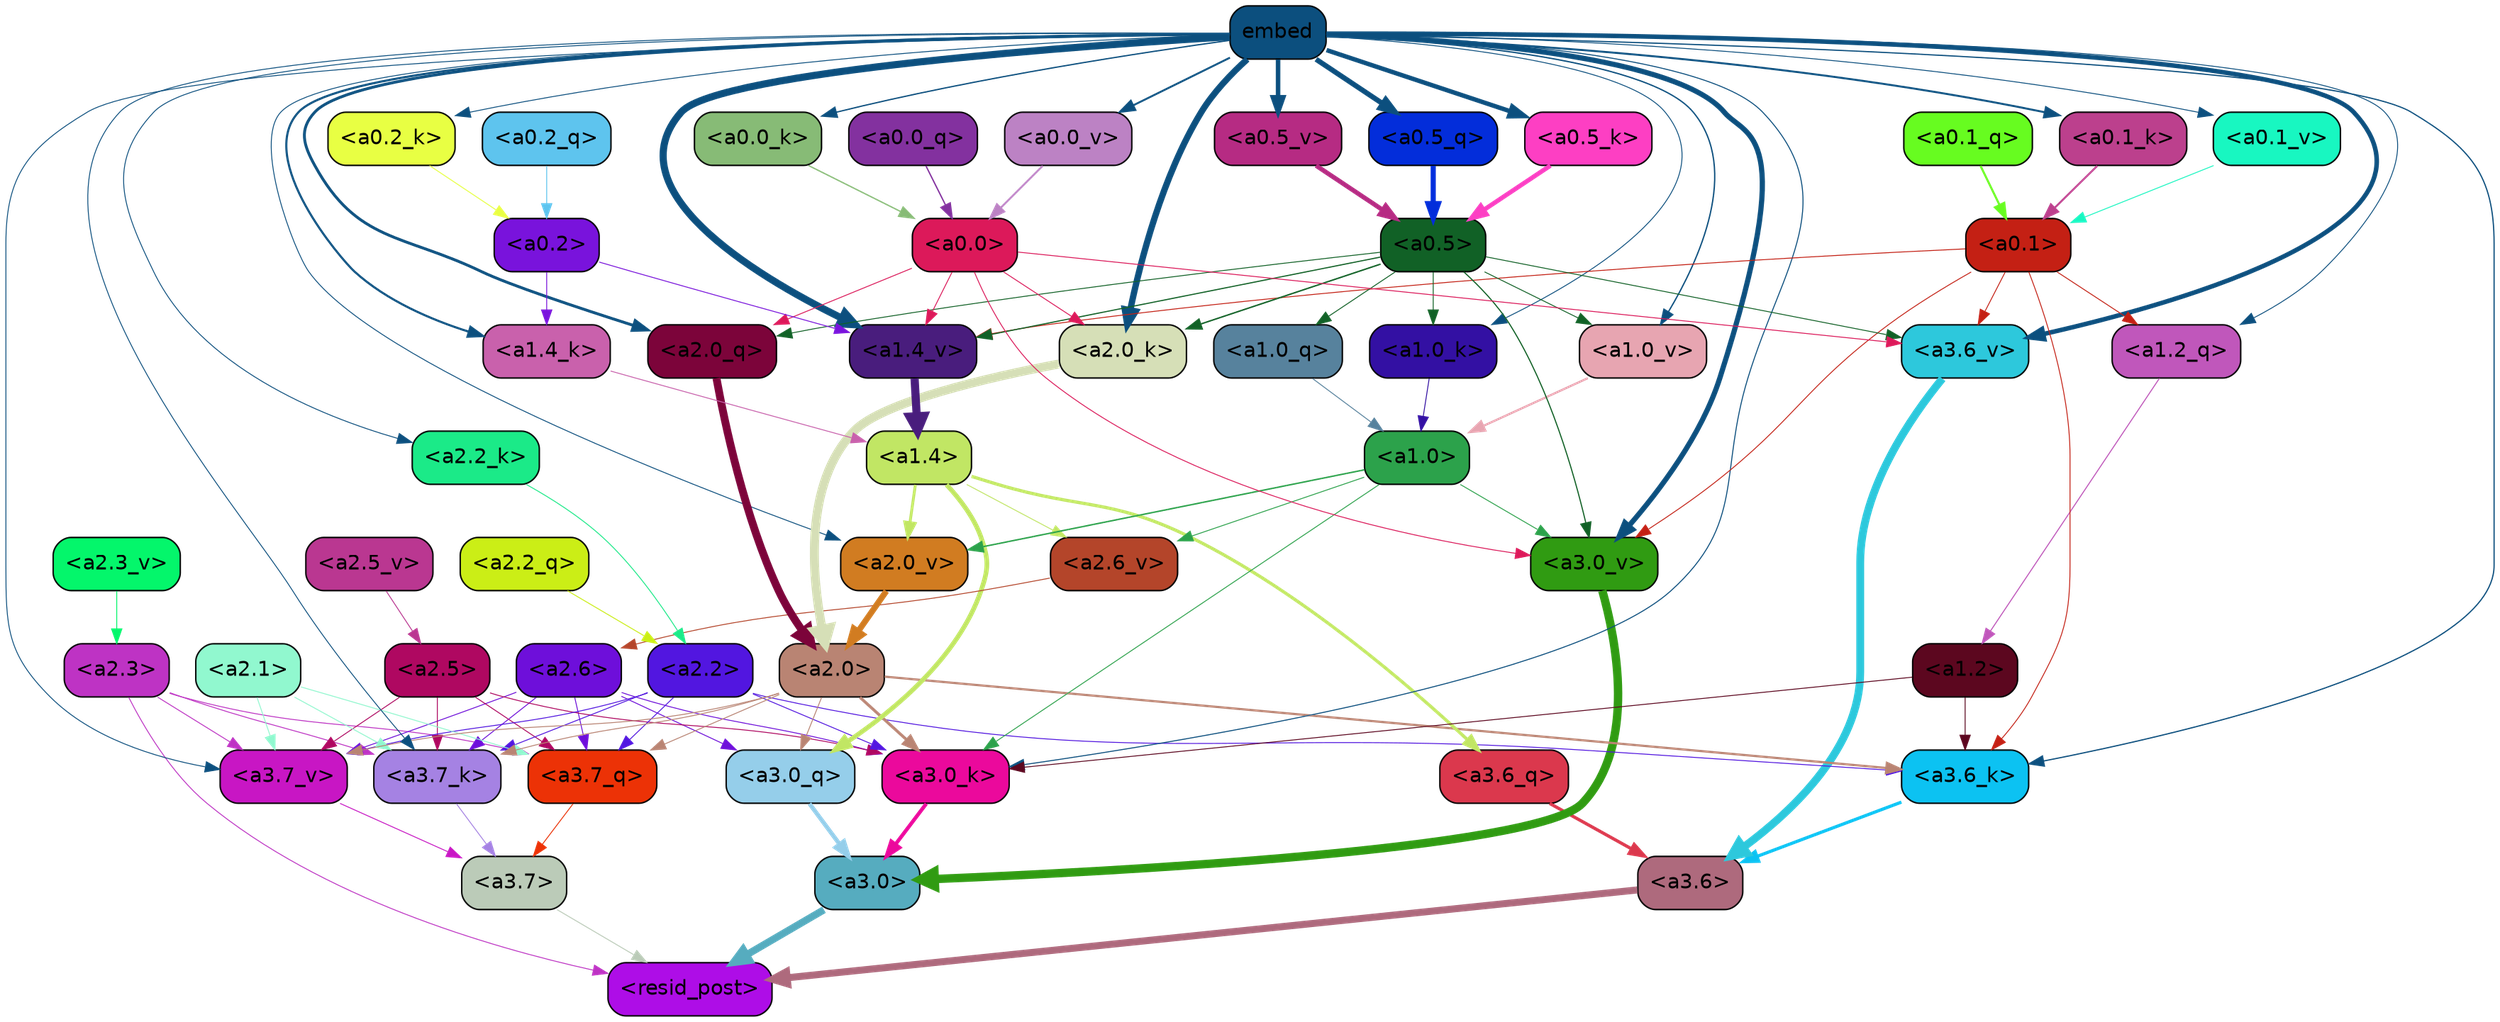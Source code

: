strict digraph "" {
	graph [bgcolor=transparent,
		layout=dot,
		overlap=false,
		splines=true
	];
	"<a3.7>"	[color=black,
		fillcolor="#bbcbb8",
		fontname=Helvetica,
		shape=box,
		style="filled, rounded"];
	"<resid_post>"	[color=black,
		fillcolor="#ae0de7",
		fontname=Helvetica,
		shape=box,
		style="filled, rounded"];
	"<a3.7>" -> "<resid_post>"	[color="#bbcbb8",
		penwidth=0.6];
	"<a3.6>"	[color=black,
		fillcolor="#ae6a7d",
		fontname=Helvetica,
		shape=box,
		style="filled, rounded"];
	"<a3.6>" -> "<resid_post>"	[color="#ae6a7d",
		penwidth=4.7534414529800415];
	"<a3.0>"	[color=black,
		fillcolor="#56acbf",
		fontname=Helvetica,
		shape=box,
		style="filled, rounded"];
	"<a3.0>" -> "<resid_post>"	[color="#56acbf",
		penwidth=4.898576855659485];
	"<a2.3>"	[color=black,
		fillcolor="#be33c4",
		fontname=Helvetica,
		shape=box,
		style="filled, rounded"];
	"<a2.3>" -> "<resid_post>"	[color="#be33c4",
		penwidth=0.6];
	"<a3.7_q>"	[color=black,
		fillcolor="#ec3206",
		fontname=Helvetica,
		shape=box,
		style="filled, rounded"];
	"<a2.3>" -> "<a3.7_q>"	[color="#be33c4",
		penwidth=0.6];
	"<a3.7_k>"	[color=black,
		fillcolor="#a582e3",
		fontname=Helvetica,
		shape=box,
		style="filled, rounded"];
	"<a2.3>" -> "<a3.7_k>"	[color="#be33c4",
		penwidth=0.6];
	"<a3.7_v>"	[color=black,
		fillcolor="#c816c4",
		fontname=Helvetica,
		shape=box,
		style="filled, rounded"];
	"<a2.3>" -> "<a3.7_v>"	[color="#be33c4",
		penwidth=0.6];
	"<a3.7_q>" -> "<a3.7>"	[color="#ec3206",
		penwidth=0.6];
	"<a3.6_q>"	[color=black,
		fillcolor="#db384d",
		fontname=Helvetica,
		shape=box,
		style="filled, rounded"];
	"<a3.6_q>" -> "<a3.6>"	[color="#db384d",
		penwidth=2.160832464694977];
	"<a3.0_q>"	[color=black,
		fillcolor="#95ceea",
		fontname=Helvetica,
		shape=box,
		style="filled, rounded"];
	"<a3.0_q>" -> "<a3.0>"	[color="#95ceea",
		penwidth=2.870753765106201];
	"<a3.7_k>" -> "<a3.7>"	[color="#a582e3",
		penwidth=0.6];
	"<a3.6_k>"	[color=black,
		fillcolor="#0cc2f2",
		fontname=Helvetica,
		shape=box,
		style="filled, rounded"];
	"<a3.6_k>" -> "<a3.6>"	[color="#0cc2f2",
		penwidth=2.13908451795578];
	"<a3.0_k>"	[color=black,
		fillcolor="#eb099c",
		fontname=Helvetica,
		shape=box,
		style="filled, rounded"];
	"<a3.0_k>" -> "<a3.0>"	[color="#eb099c",
		penwidth=2.520303964614868];
	"<a3.7_v>" -> "<a3.7>"	[color="#c816c4",
		penwidth=0.6];
	"<a3.6_v>"	[color=black,
		fillcolor="#2dc8dc",
		fontname=Helvetica,
		shape=box,
		style="filled, rounded"];
	"<a3.6_v>" -> "<a3.6>"	[color="#2dc8dc",
		penwidth=5.297133803367615];
	"<a3.0_v>"	[color=black,
		fillcolor="#309b12",
		fontname=Helvetica,
		shape=box,
		style="filled, rounded"];
	"<a3.0_v>" -> "<a3.0>"	[color="#309b12",
		penwidth=5.680712580680847];
	"<a2.6>"	[color=black,
		fillcolor="#6e0fda",
		fontname=Helvetica,
		shape=box,
		style="filled, rounded"];
	"<a2.6>" -> "<a3.7_q>"	[color="#6e0fda",
		penwidth=0.6];
	"<a2.6>" -> "<a3.0_q>"	[color="#6e0fda",
		penwidth=0.6];
	"<a2.6>" -> "<a3.7_k>"	[color="#6e0fda",
		penwidth=0.6];
	"<a2.6>" -> "<a3.0_k>"	[color="#6e0fda",
		penwidth=0.6];
	"<a2.6>" -> "<a3.7_v>"	[color="#6e0fda",
		penwidth=0.6];
	"<a2.5>"	[color=black,
		fillcolor="#af0861",
		fontname=Helvetica,
		shape=box,
		style="filled, rounded"];
	"<a2.5>" -> "<a3.7_q>"	[color="#af0861",
		penwidth=0.6];
	"<a2.5>" -> "<a3.7_k>"	[color="#af0861",
		penwidth=0.6];
	"<a2.5>" -> "<a3.0_k>"	[color="#af0861",
		penwidth=0.6];
	"<a2.5>" -> "<a3.7_v>"	[color="#af0861",
		penwidth=0.6];
	"<a2.2>"	[color=black,
		fillcolor="#5216e0",
		fontname=Helvetica,
		shape=box,
		style="filled, rounded"];
	"<a2.2>" -> "<a3.7_q>"	[color="#5216e0",
		penwidth=0.6];
	"<a2.2>" -> "<a3.7_k>"	[color="#5216e0",
		penwidth=0.6];
	"<a2.2>" -> "<a3.6_k>"	[color="#5216e0",
		penwidth=0.6];
	"<a2.2>" -> "<a3.0_k>"	[color="#5216e0",
		penwidth=0.6];
	"<a2.2>" -> "<a3.7_v>"	[color="#5216e0",
		penwidth=0.6];
	"<a2.1>"	[color=black,
		fillcolor="#91f8cf",
		fontname=Helvetica,
		shape=box,
		style="filled, rounded"];
	"<a2.1>" -> "<a3.7_q>"	[color="#91f8cf",
		penwidth=0.6];
	"<a2.1>" -> "<a3.7_k>"	[color="#91f8cf",
		penwidth=0.6];
	"<a2.1>" -> "<a3.7_v>"	[color="#91f8cf",
		penwidth=0.6];
	"<a2.0>"	[color=black,
		fillcolor="#b98473",
		fontname=Helvetica,
		shape=box,
		style="filled, rounded"];
	"<a2.0>" -> "<a3.7_q>"	[color="#b98473",
		penwidth=0.6];
	"<a2.0>" -> "<a3.0_q>"	[color="#b98473",
		penwidth=0.6];
	"<a2.0>" -> "<a3.7_k>"	[color="#b98473",
		penwidth=0.6];
	"<a2.0>" -> "<a3.6_k>"	[color="#b98473",
		penwidth=1.4807794839143753];
	"<a2.0>" -> "<a3.0_k>"	[color="#b98473",
		penwidth=1.9436544477939606];
	"<a2.0>" -> "<a3.7_v>"	[color="#b98473",
		penwidth=0.6];
	"<a1.4>"	[color=black,
		fillcolor="#c1e664",
		fontname=Helvetica,
		shape=box,
		style="filled, rounded"];
	"<a1.4>" -> "<a3.6_q>"	[color="#c1e664",
		penwidth=2.1635248363018036];
	"<a1.4>" -> "<a3.0_q>"	[color="#c1e664",
		penwidth=3.1362746953964233];
	"<a2.6_v>"	[color=black,
		fillcolor="#b4452a",
		fontname=Helvetica,
		shape=box,
		style="filled, rounded"];
	"<a1.4>" -> "<a2.6_v>"	[color="#c1e664",
		penwidth=0.6];
	"<a2.0_v>"	[color=black,
		fillcolor="#d17c21",
		fontname=Helvetica,
		shape=box,
		style="filled, rounded"];
	"<a1.4>" -> "<a2.0_v>"	[color="#c1e664",
		penwidth=1.9271827340126038];
	embed	[color=black,
		fillcolor="#0c4f7e",
		fontname=Helvetica,
		shape=box,
		style="filled, rounded"];
	embed -> "<a3.7_k>"	[color="#0c4f7e",
		penwidth=0.6];
	embed -> "<a3.6_k>"	[color="#0c4f7e",
		penwidth=0.8202246725559235];
	embed -> "<a3.0_k>"	[color="#0c4f7e",
		penwidth=0.6771316379308701];
	embed -> "<a3.7_v>"	[color="#0c4f7e",
		penwidth=0.6];
	embed -> "<a3.6_v>"	[color="#0c4f7e",
		penwidth=3.067279100418091];
	embed -> "<a3.0_v>"	[color="#0c4f7e",
		penwidth=3.5202720761299133];
	"<a2.0_q>"	[color=black,
		fillcolor="#7c043a",
		fontname=Helvetica,
		shape=box,
		style="filled, rounded"];
	embed -> "<a2.0_q>"	[color="#0c4f7e",
		penwidth=1.9194039106369019];
	"<a2.2_k>"	[color=black,
		fillcolor="#1bea88",
		fontname=Helvetica,
		shape=box,
		style="filled, rounded"];
	embed -> "<a2.2_k>"	[color="#0c4f7e",
		penwidth=0.6];
	"<a2.0_k>"	[color=black,
		fillcolor="#d6dfb7",
		fontname=Helvetica,
		shape=box,
		style="filled, rounded"];
	embed -> "<a2.0_k>"	[color="#0c4f7e",
		penwidth=4.28515887260437];
	embed -> "<a2.0_v>"	[color="#0c4f7e",
		penwidth=0.6];
	"<a1.2_q>"	[color=black,
		fillcolor="#c057bb",
		fontname=Helvetica,
		shape=box,
		style="filled, rounded"];
	embed -> "<a1.2_q>"	[color="#0c4f7e",
		penwidth=0.6];
	"<a1.4_k>"	[color=black,
		fillcolor="#c961ac",
		fontname=Helvetica,
		shape=box,
		style="filled, rounded"];
	embed -> "<a1.4_k>"	[color="#0c4f7e",
		penwidth=1.441945195198059];
	"<a1.0_k>"	[color=black,
		fillcolor="#3310a3",
		fontname=Helvetica,
		shape=box,
		style="filled, rounded"];
	embed -> "<a1.0_k>"	[color="#0c4f7e",
		penwidth=0.6];
	"<a1.4_v>"	[color=black,
		fillcolor="#491d7d",
		fontname=Helvetica,
		shape=box,
		style="filled, rounded"];
	embed -> "<a1.4_v>"	[color="#0c4f7e",
		penwidth=4.830149412155151];
	"<a1.0_v>"	[color=black,
		fillcolor="#e7a5b1",
		fontname=Helvetica,
		shape=box,
		style="filled, rounded"];
	embed -> "<a1.0_v>"	[color="#0c4f7e",
		penwidth=0.8981428295373917];
	"<a0.5_q>"	[color=black,
		fillcolor="#032dda",
		fontname=Helvetica,
		shape=box,
		style="filled, rounded"];
	embed -> "<a0.5_q>"	[color="#0c4f7e",
		penwidth=3.470321297645569];
	"<a0.5_k>"	[color=black,
		fillcolor="#fd3fc3",
		fontname=Helvetica,
		shape=box,
		style="filled, rounded"];
	embed -> "<a0.5_k>"	[color="#0c4f7e",
		penwidth=3.0170571208000183];
	"<a0.2_k>"	[color=black,
		fillcolor="#e8ff43",
		fontname=Helvetica,
		shape=box,
		style="filled, rounded"];
	embed -> "<a0.2_k>"	[color="#0c4f7e",
		penwidth=0.6];
	"<a0.1_k>"	[color=black,
		fillcolor="#bc408d",
		fontname=Helvetica,
		shape=box,
		style="filled, rounded"];
	embed -> "<a0.1_k>"	[color="#0c4f7e",
		penwidth=1.3217520713806152];
	"<a0.0_k>"	[color=black,
		fillcolor="#87bb76",
		fontname=Helvetica,
		shape=box,
		style="filled, rounded"];
	embed -> "<a0.0_k>"	[color="#0c4f7e",
		penwidth=0.8782142400741577];
	"<a0.5_v>"	[color=black,
		fillcolor="#b62b83",
		fontname=Helvetica,
		shape=box,
		style="filled, rounded"];
	embed -> "<a0.5_v>"	[color="#0c4f7e",
		penwidth=3.074461340904236];
	"<a0.1_v>"	[color=black,
		fillcolor="#18f7c1",
		fontname=Helvetica,
		shape=box,
		style="filled, rounded"];
	embed -> "<a0.1_v>"	[color="#0c4f7e",
		penwidth=0.6];
	"<a0.0_v>"	[color=black,
		fillcolor="#bc82c4",
		fontname=Helvetica,
		shape=box,
		style="filled, rounded"];
	embed -> "<a0.0_v>"	[color="#0c4f7e",
		penwidth=1.2872365713119507];
	"<a1.2>"	[color=black,
		fillcolor="#5c071f",
		fontname=Helvetica,
		shape=box,
		style="filled, rounded"];
	"<a1.2>" -> "<a3.6_k>"	[color="#5c071f",
		penwidth=0.6];
	"<a1.2>" -> "<a3.0_k>"	[color="#5c071f",
		penwidth=0.6];
	"<a0.1>"	[color=black,
		fillcolor="#c42014",
		fontname=Helvetica,
		shape=box,
		style="filled, rounded"];
	"<a0.1>" -> "<a3.6_k>"	[color="#c42014",
		penwidth=0.6];
	"<a0.1>" -> "<a3.6_v>"	[color="#c42014",
		penwidth=0.6];
	"<a0.1>" -> "<a3.0_v>"	[color="#c42014",
		penwidth=0.6];
	"<a0.1>" -> "<a1.2_q>"	[color="#c42014",
		penwidth=0.6];
	"<a0.1>" -> "<a1.4_v>"	[color="#c42014",
		penwidth=0.6];
	"<a1.0>"	[color=black,
		fillcolor="#2ca24b",
		fontname=Helvetica,
		shape=box,
		style="filled, rounded"];
	"<a1.0>" -> "<a3.0_k>"	[color="#2ca24b",
		penwidth=0.6];
	"<a1.0>" -> "<a3.0_v>"	[color="#2ca24b",
		penwidth=0.6];
	"<a1.0>" -> "<a2.6_v>"	[color="#2ca24b",
		penwidth=0.6];
	"<a1.0>" -> "<a2.0_v>"	[color="#2ca24b",
		penwidth=0.9754131138324738];
	"<a0.5>"	[color=black,
		fillcolor="#116126",
		fontname=Helvetica,
		shape=box,
		style="filled, rounded"];
	"<a0.5>" -> "<a3.6_v>"	[color="#116126",
		penwidth=0.6];
	"<a0.5>" -> "<a3.0_v>"	[color="#116126",
		penwidth=0.764040544629097];
	"<a0.5>" -> "<a2.0_q>"	[color="#116126",
		penwidth=0.6];
	"<a0.5>" -> "<a2.0_k>"	[color="#116126",
		penwidth=0.9763890504837036];
	"<a1.0_q>"	[color=black,
		fillcolor="#57829d",
		fontname=Helvetica,
		shape=box,
		style="filled, rounded"];
	"<a0.5>" -> "<a1.0_q>"	[color="#116126",
		penwidth=0.6];
	"<a0.5>" -> "<a1.0_k>"	[color="#116126",
		penwidth=0.6];
	"<a0.5>" -> "<a1.4_v>"	[color="#116126",
		penwidth=0.7723740935325623];
	"<a0.5>" -> "<a1.0_v>"	[color="#116126",
		penwidth=0.6];
	"<a0.0>"	[color=black,
		fillcolor="#dc195a",
		fontname=Helvetica,
		shape=box,
		style="filled, rounded"];
	"<a0.0>" -> "<a3.6_v>"	[color="#dc195a",
		penwidth=0.6];
	"<a0.0>" -> "<a3.0_v>"	[color="#dc195a",
		penwidth=0.6];
	"<a0.0>" -> "<a2.0_q>"	[color="#dc195a",
		penwidth=0.6];
	"<a0.0>" -> "<a2.0_k>"	[color="#dc195a",
		penwidth=0.6];
	"<a0.0>" -> "<a1.4_v>"	[color="#dc195a",
		penwidth=0.6];
	"<a2.2_q>"	[color=black,
		fillcolor="#cbee16",
		fontname=Helvetica,
		shape=box,
		style="filled, rounded"];
	"<a2.2_q>" -> "<a2.2>"	[color="#cbee16",
		penwidth=0.6];
	"<a2.0_q>" -> "<a2.0>"	[color="#7c043a",
		penwidth=5.313405752182007];
	"<a2.2_k>" -> "<a2.2>"	[color="#1bea88",
		penwidth=0.6];
	"<a2.0_k>" -> "<a2.0>"	[color="#d6dfb7",
		penwidth=6.029795527458191];
	"<a2.6_v>" -> "<a2.6>"	[color="#b4452a",
		penwidth=0.6];
	"<a2.5_v>"	[color=black,
		fillcolor="#ba3791",
		fontname=Helvetica,
		shape=box,
		style="filled, rounded"];
	"<a2.5_v>" -> "<a2.5>"	[color="#ba3791",
		penwidth=0.6];
	"<a2.3_v>"	[color=black,
		fillcolor="#04f66b",
		fontname=Helvetica,
		shape=box,
		style="filled, rounded"];
	"<a2.3_v>" -> "<a2.3>"	[color="#04f66b",
		penwidth=0.6];
	"<a2.0_v>" -> "<a2.0>"	[color="#d17c21",
		penwidth=4.041402816772461];
	"<a1.2_q>" -> "<a1.2>"	[color="#c057bb",
		penwidth=0.6924253702163696];
	"<a1.0_q>" -> "<a1.0>"	[color="#57829d",
		penwidth=0.6];
	"<a1.4_k>" -> "<a1.4>"	[color="#c961ac",
		penwidth=0.6];
	"<a1.0_k>" -> "<a1.0>"	[color="#3310a3",
		penwidth=0.6];
	"<a1.4_v>" -> "<a1.4>"	[color="#491d7d",
		penwidth=5.515027642250061];
	"<a1.0_v>" -> "<a1.0>"	[color="#e7a5b1",
		penwidth=1.4252789914608002];
	"<a0.2>"	[color=black,
		fillcolor="#7913dc",
		fontname=Helvetica,
		shape=box,
		style="filled, rounded"];
	"<a0.2>" -> "<a1.4_k>"	[color="#7913dc",
		penwidth=0.6];
	"<a0.2>" -> "<a1.4_v>"	[color="#7913dc",
		penwidth=0.6];
	"<a0.5_q>" -> "<a0.5>"	[color="#032dda",
		penwidth=3.470327615737915];
	"<a0.2_q>"	[color=black,
		fillcolor="#5ec4ee",
		fontname=Helvetica,
		shape=box,
		style="filled, rounded"];
	"<a0.2_q>" -> "<a0.2>"	[color="#5ec4ee",
		penwidth=0.6];
	"<a0.1_q>"	[color=black,
		fillcolor="#67fc20",
		fontname=Helvetica,
		shape=box,
		style="filled, rounded"];
	"<a0.1_q>" -> "<a0.1>"	[color="#67fc20",
		penwidth=1.4035804867744446];
	"<a0.0_q>"	[color=black,
		fillcolor="#83319f",
		fontname=Helvetica,
		shape=box,
		style="filled, rounded"];
	"<a0.0_q>" -> "<a0.0>"	[color="#83319f",
		penwidth=0.8884857892990112];
	"<a0.5_k>" -> "<a0.5>"	[color="#fd3fc3",
		penwidth=3.017053723335266];
	"<a0.2_k>" -> "<a0.2>"	[color="#e8ff43",
		penwidth=0.6];
	"<a0.1_k>" -> "<a0.1>"	[color="#bc408d",
		penwidth=1.3217589855194092];
	"<a0.0_k>" -> "<a0.0>"	[color="#87bb76",
		penwidth=0.8782260417938232];
	"<a0.5_v>" -> "<a0.5>"	[color="#b62b83",
		penwidth=3.088594377040863];
	"<a0.1_v>" -> "<a0.1>"	[color="#18f7c1",
		penwidth=0.6];
	"<a0.0_v>" -> "<a0.0>"	[color="#bc82c4",
		penwidth=1.2872320413589478];
}
